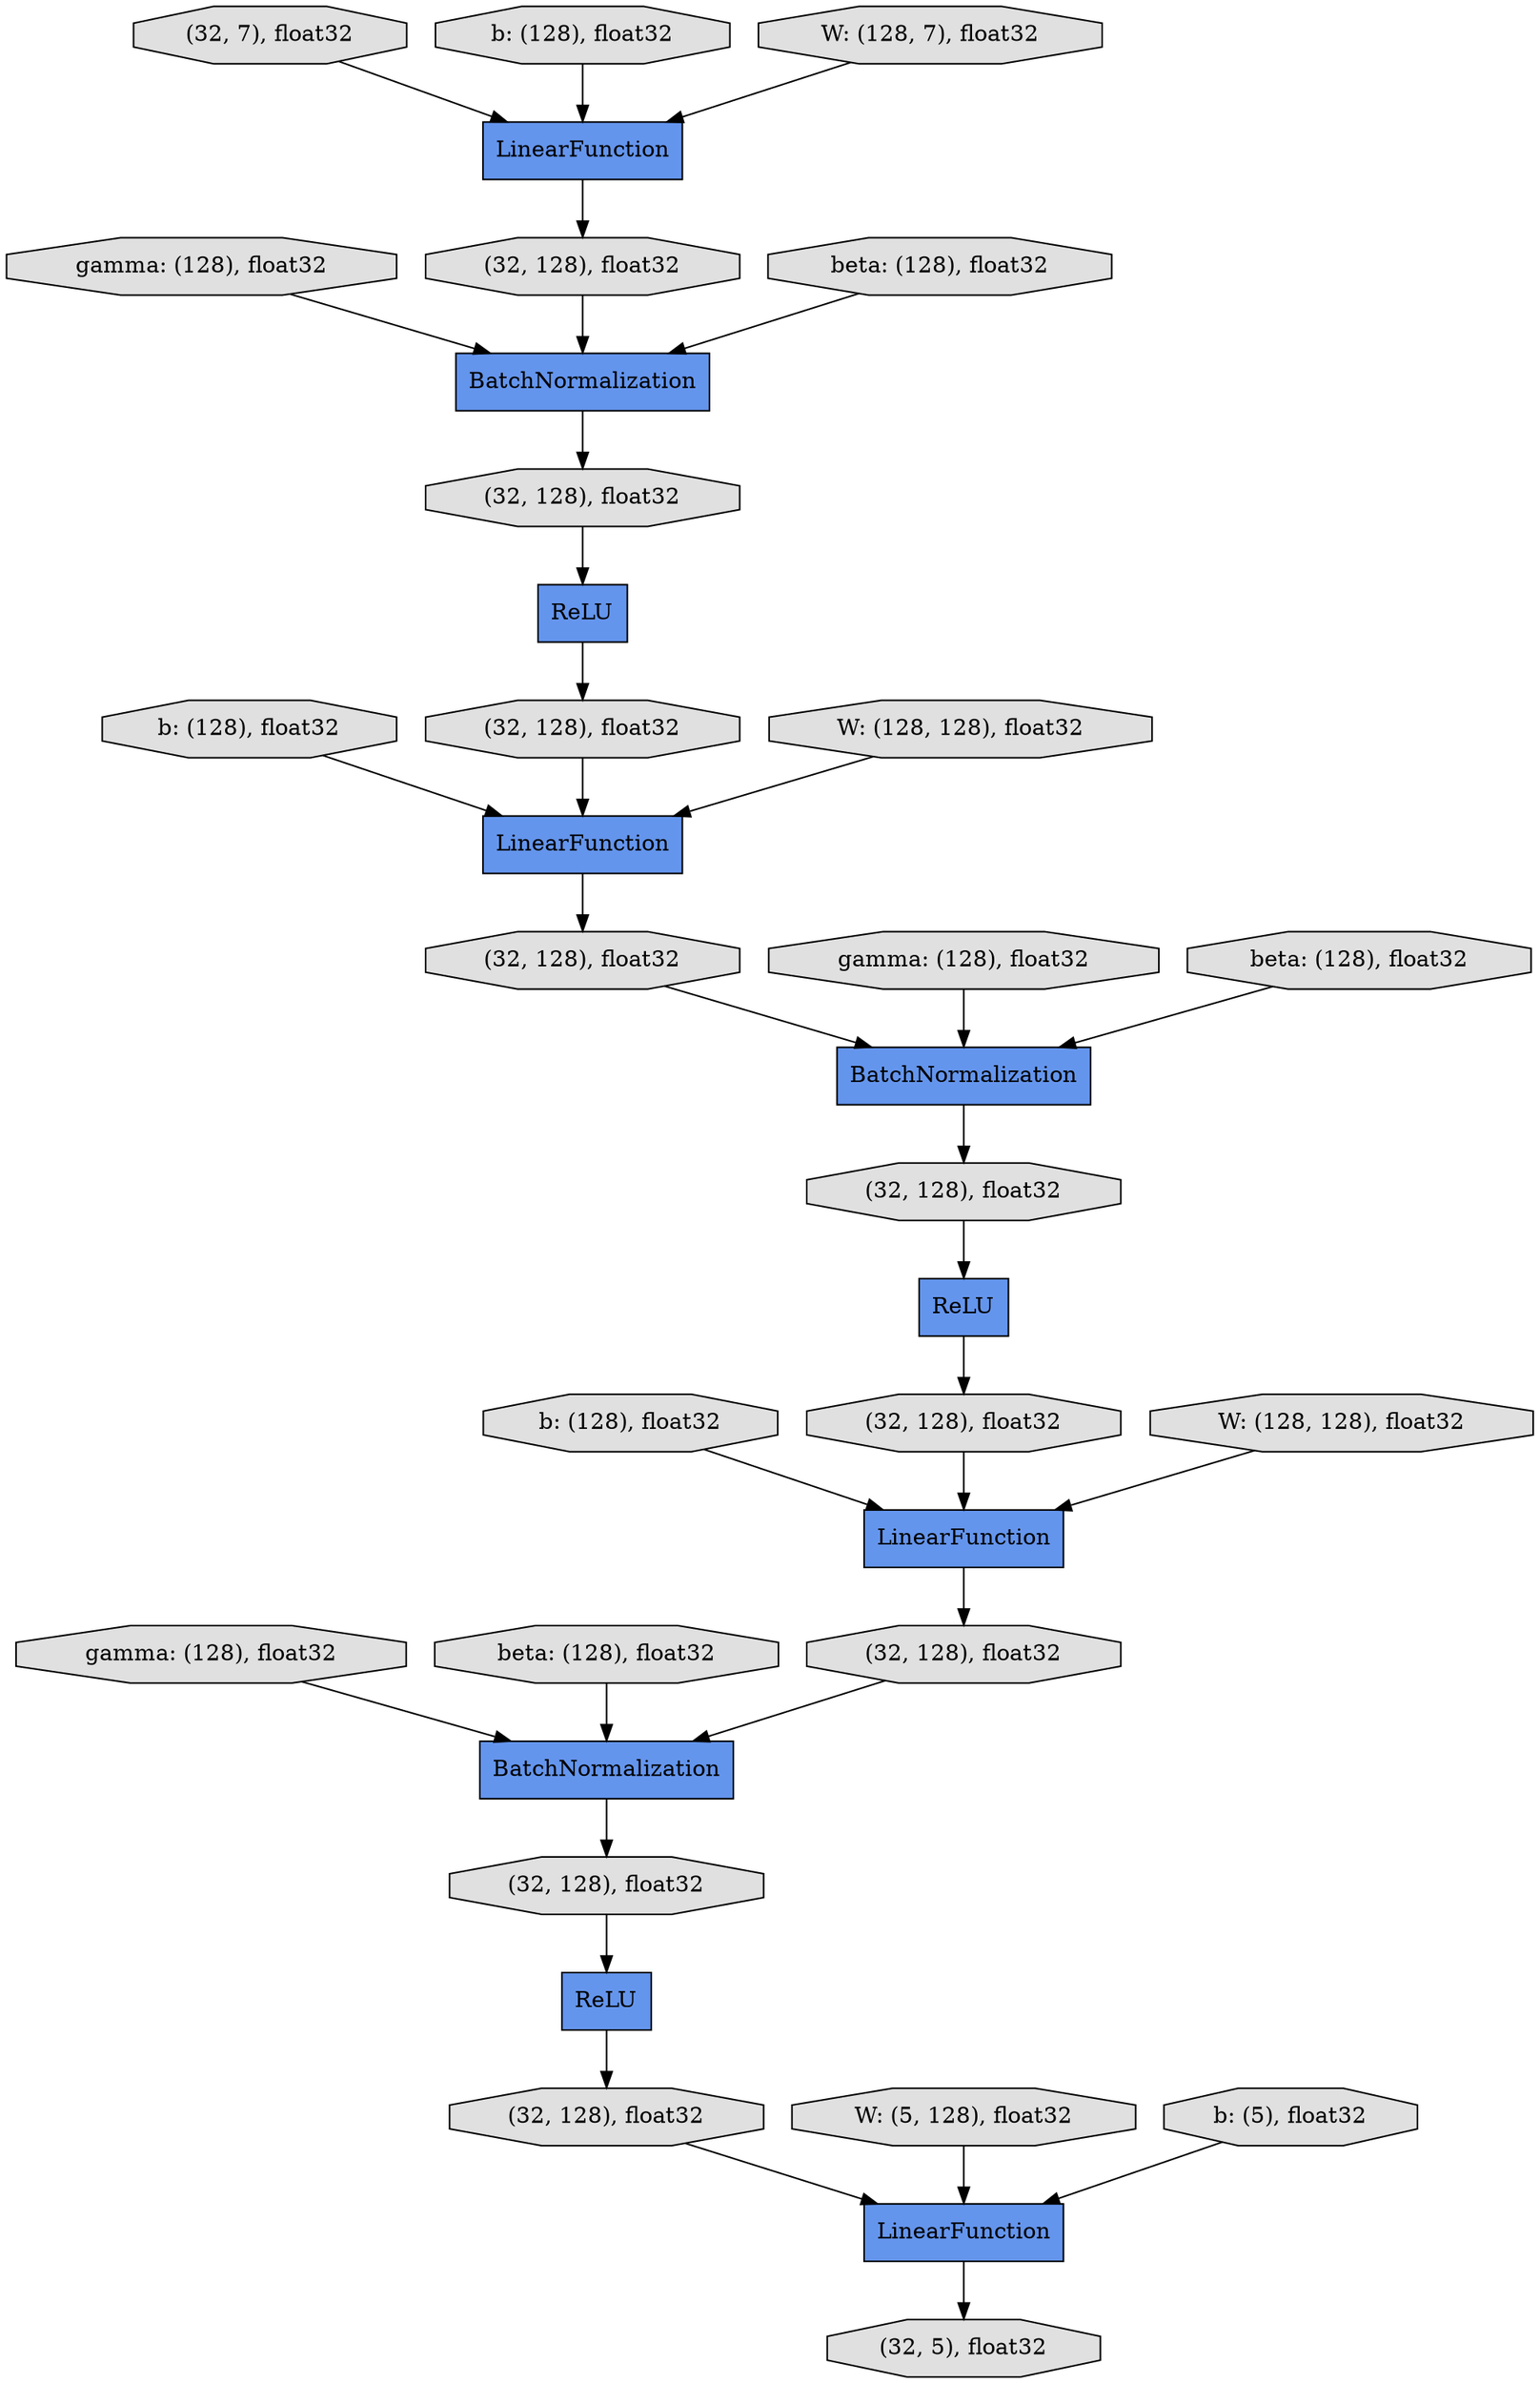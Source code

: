 digraph graphname{rankdir=TB;140375516446848 [fillcolor="#E0E0E0",shape="octagon",label="(32, 5), float32",style="filled"];140375522279552 [fillcolor="#E0E0E0",shape="octagon",label="b: (128), float32",style="filled"];140375517362328 [fillcolor="#E0E0E0",shape="octagon",label="gamma: (128), float32",style="filled"];140375516297424 [fillcolor="#E0E0E0",shape="octagon",label="gamma: (128), float32",style="filled"];140375516449032 [fillcolor="#E0E0E0",shape="octagon",label="(32, 128), float32",style="filled"];140375516447016 [fillcolor="#E0E0E0",shape="octagon",label="(32, 128), float32",style="filled"];140375516449088 [fillcolor="#E0E0E0",shape="octagon",label="(32, 128), float32",style="filled"];140375517362552 [fillcolor="#E0E0E0",shape="octagon",label="gamma: (128), float32",style="filled"];140375516447296 [fillcolor="#E0E0E0",shape="octagon",label="(32, 128), float32",style="filled"];140375522280000 [fillcolor="#E0E0E0",shape="octagon",label="b: (128), float32",style="filled"];140375516500600 [fillcolor="#E0E0E0",shape="octagon",label="(32, 7), float32",style="filled"];140375516448752 [fillcolor="#6495ED",shape="record",label="ReLU",style="filled"];140375516500768 [fillcolor="#6495ED",shape="record",label="BatchNormalization",style="filled"];140375516449592 [fillcolor="#6495ED",shape="record",label="ReLU",style="filled"];140375516447576 [fillcolor="#E0E0E0",shape="octagon",label="(32, 128), float32",style="filled"];140375517363056 [fillcolor="#E0E0E0",shape="octagon",label="beta: (128), float32",style="filled"];140375516447632 [fillcolor="#E0E0E0",shape="octagon",label="(32, 128), float32",style="filled"];140375522282408 [fillcolor="#E0E0E0",shape="octagon",label="W: (128, 128), float32",style="filled"];140375516449704 [fillcolor="#6495ED",shape="record",label="LinearFunction",style="filled"];140375516447800 [fillcolor="#E0E0E0",shape="octagon",label="(32, 128), float32",style="filled"];140375517361320 [fillcolor="#E0E0E0",shape="octagon",label="W: (5, 128), float32",style="filled"];140375516448136 [fillcolor="#6495ED",shape="record",label="ReLU",style="filled"];140375521719744 [fillcolor="#E0E0E0",shape="octagon",label="beta: (128), float32",style="filled"];140375516448192 [fillcolor="#6495ED",shape="record",label="BatchNormalization",style="filled"];140375521850816 [fillcolor="#E0E0E0",shape="octagon",label="beta: (128), float32",style="filled"];140375522283024 [fillcolor="#E0E0E0",shape="octagon",label="b: (128), float32",style="filled"];140375516462664 [fillcolor="#6495ED",shape="record",label="LinearFunction",style="filled"];140375516448360 [fillcolor="#E0E0E0",shape="octagon",label="(32, 128), float32",style="filled"];140375522492144 [fillcolor="#E0E0E0",shape="octagon",label="W: (128, 7), float32",style="filled"];140375522283304 [fillcolor="#E0E0E0",shape="octagon",label="W: (128, 128), float32",style="filled"];140375516448584 [fillcolor="#E0E0E0",shape="octagon",label="(32, 128), float32",style="filled"];140375516448640 [fillcolor="#6495ED",shape="record",label="BatchNormalization",style="filled"];140375516479384 [fillcolor="#6495ED",shape="record",label="LinearFunction",style="filled"];140375516448696 [fillcolor="#6495ED",shape="record",label="LinearFunction",style="filled"];140375517362160 [fillcolor="#E0E0E0",shape="octagon",label="b: (5), float32",style="filled"];140375522282408 -> 140375516449704;140375522492144 -> 140375516479384;140375516448640 -> 140375516447296;140375516448136 -> 140375516447632;140375516500600 -> 140375516479384;140375516447296 -> 140375516448752;140375516448192 -> 140375516448360;140375516447800 -> 140375516448696;140375516449704 -> 140375516448584;140375516297424 -> 140375516448640;140375516447632 -> 140375516462664;140375517362552 -> 140375516448192;140375516479384 -> 140375516447016;140375517362160 -> 140375516448696;140375522280000 -> 140375516449704;140375516449088 -> 140375516448192;140375517362328 -> 140375516500768;140375516462664 -> 140375516449088;140375516449592 -> 140375516447576;140375521850816 -> 140375516448640;140375516447576 -> 140375516449704;140375522283304 -> 140375516462664;140375516500768 -> 140375516449032;140375517361320 -> 140375516448696;140375516447016 -> 140375516500768;140375516448696 -> 140375516446848;140375516449032 -> 140375516448136;140375522279552 -> 140375516462664;140375516448360 -> 140375516449592;140375522283024 -> 140375516479384;140375516448584 -> 140375516448640;140375521719744 -> 140375516448192;140375516448752 -> 140375516447800;140375517363056 -> 140375516500768;}